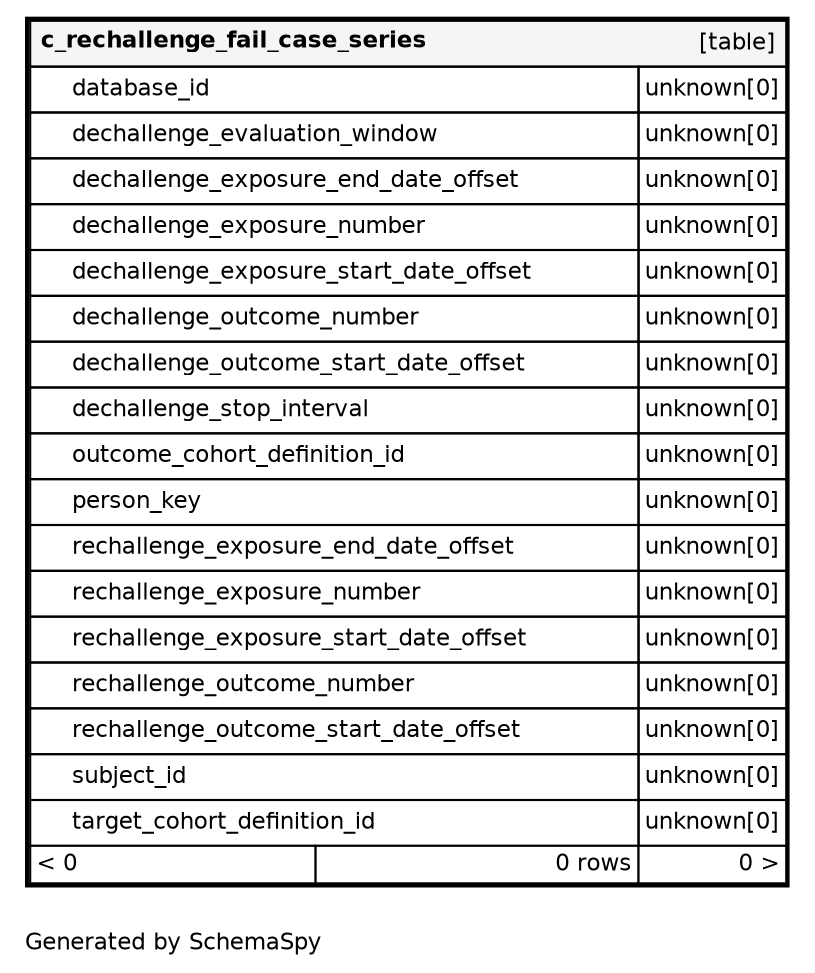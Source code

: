digraph "oneDegreeRelationshipsDiagram" {
  graph [    rankdir="RL"    bgcolor="#ffffff"    label="\nGenerated by SchemaSpy"    labeljust="l"    nodesep="0.18"    ranksep="0.46"    fontname="Helvetica"    fontsize="11"    ration="compress"  ];  node [    fontname="Helvetica"    fontsize="11"    shape="plaintext"  ];  edge [    arrowsize="0.8"  ];
  "c_rechallenge_fail_case_series" [
   label=<
    <TABLE BORDER="2" CELLBORDER="1" CELLSPACING="0" BGCOLOR="#ffffff">
      <TR><TD COLSPAN="4"  BGCOLOR="#f5f5f5"><TABLE BORDER="0" CELLSPACING="0"><TR><TD ALIGN="LEFT" FIXEDSIZE="TRUE" WIDTH="203" HEIGHT="16"><B>c_rechallenge_fail_case_series</B></TD><TD ALIGN="RIGHT">[table]</TD></TR></TABLE></TD></TR>
      <TR><TD PORT="database_id" COLSPAN="2" ALIGN="LEFT"><TABLE BORDER="0" CELLSPACING="0" ALIGN="LEFT"><TR ALIGN="LEFT"><TD ALIGN="LEFT" FIXEDSIZE="TRUE" WIDTH="15" HEIGHT="16"></TD><TD ALIGN="LEFT" FIXEDSIZE="TRUE" WIDTH="271" HEIGHT="16">database_id</TD></TR></TABLE></TD><TD PORT="database_id.type" ALIGN="LEFT">unknown[0]</TD></TR>
      <TR><TD PORT="dechallenge_evaluation_window" COLSPAN="2" ALIGN="LEFT"><TABLE BORDER="0" CELLSPACING="0" ALIGN="LEFT"><TR ALIGN="LEFT"><TD ALIGN="LEFT" FIXEDSIZE="TRUE" WIDTH="15" HEIGHT="16"></TD><TD ALIGN="LEFT" FIXEDSIZE="TRUE" WIDTH="271" HEIGHT="16">dechallenge_evaluation_window</TD></TR></TABLE></TD><TD PORT="dechallenge_evaluation_window.type" ALIGN="LEFT">unknown[0]</TD></TR>
      <TR><TD PORT="dechallenge_exposure_end_date_offset" COLSPAN="2" ALIGN="LEFT"><TABLE BORDER="0" CELLSPACING="0" ALIGN="LEFT"><TR ALIGN="LEFT"><TD ALIGN="LEFT" FIXEDSIZE="TRUE" WIDTH="15" HEIGHT="16"></TD><TD ALIGN="LEFT" FIXEDSIZE="TRUE" WIDTH="271" HEIGHT="16">dechallenge_exposure_end_date_offset</TD></TR></TABLE></TD><TD PORT="dechallenge_exposure_end_date_offset.type" ALIGN="LEFT">unknown[0]</TD></TR>
      <TR><TD PORT="dechallenge_exposure_number" COLSPAN="2" ALIGN="LEFT"><TABLE BORDER="0" CELLSPACING="0" ALIGN="LEFT"><TR ALIGN="LEFT"><TD ALIGN="LEFT" FIXEDSIZE="TRUE" WIDTH="15" HEIGHT="16"></TD><TD ALIGN="LEFT" FIXEDSIZE="TRUE" WIDTH="271" HEIGHT="16">dechallenge_exposure_number</TD></TR></TABLE></TD><TD PORT="dechallenge_exposure_number.type" ALIGN="LEFT">unknown[0]</TD></TR>
      <TR><TD PORT="dechallenge_exposure_start_date_offset" COLSPAN="2" ALIGN="LEFT"><TABLE BORDER="0" CELLSPACING="0" ALIGN="LEFT"><TR ALIGN="LEFT"><TD ALIGN="LEFT" FIXEDSIZE="TRUE" WIDTH="15" HEIGHT="16"></TD><TD ALIGN="LEFT" FIXEDSIZE="TRUE" WIDTH="271" HEIGHT="16">dechallenge_exposure_start_date_offset</TD></TR></TABLE></TD><TD PORT="dechallenge_exposure_start_date_offset.type" ALIGN="LEFT">unknown[0]</TD></TR>
      <TR><TD PORT="dechallenge_outcome_number" COLSPAN="2" ALIGN="LEFT"><TABLE BORDER="0" CELLSPACING="0" ALIGN="LEFT"><TR ALIGN="LEFT"><TD ALIGN="LEFT" FIXEDSIZE="TRUE" WIDTH="15" HEIGHT="16"></TD><TD ALIGN="LEFT" FIXEDSIZE="TRUE" WIDTH="271" HEIGHT="16">dechallenge_outcome_number</TD></TR></TABLE></TD><TD PORT="dechallenge_outcome_number.type" ALIGN="LEFT">unknown[0]</TD></TR>
      <TR><TD PORT="dechallenge_outcome_start_date_offset" COLSPAN="2" ALIGN="LEFT"><TABLE BORDER="0" CELLSPACING="0" ALIGN="LEFT"><TR ALIGN="LEFT"><TD ALIGN="LEFT" FIXEDSIZE="TRUE" WIDTH="15" HEIGHT="16"></TD><TD ALIGN="LEFT" FIXEDSIZE="TRUE" WIDTH="271" HEIGHT="16">dechallenge_outcome_start_date_offset</TD></TR></TABLE></TD><TD PORT="dechallenge_outcome_start_date_offset.type" ALIGN="LEFT">unknown[0]</TD></TR>
      <TR><TD PORT="dechallenge_stop_interval" COLSPAN="2" ALIGN="LEFT"><TABLE BORDER="0" CELLSPACING="0" ALIGN="LEFT"><TR ALIGN="LEFT"><TD ALIGN="LEFT" FIXEDSIZE="TRUE" WIDTH="15" HEIGHT="16"></TD><TD ALIGN="LEFT" FIXEDSIZE="TRUE" WIDTH="271" HEIGHT="16">dechallenge_stop_interval</TD></TR></TABLE></TD><TD PORT="dechallenge_stop_interval.type" ALIGN="LEFT">unknown[0]</TD></TR>
      <TR><TD PORT="outcome_cohort_definition_id" COLSPAN="2" ALIGN="LEFT"><TABLE BORDER="0" CELLSPACING="0" ALIGN="LEFT"><TR ALIGN="LEFT"><TD ALIGN="LEFT" FIXEDSIZE="TRUE" WIDTH="15" HEIGHT="16"></TD><TD ALIGN="LEFT" FIXEDSIZE="TRUE" WIDTH="271" HEIGHT="16">outcome_cohort_definition_id</TD></TR></TABLE></TD><TD PORT="outcome_cohort_definition_id.type" ALIGN="LEFT">unknown[0]</TD></TR>
      <TR><TD PORT="person_key" COLSPAN="2" ALIGN="LEFT"><TABLE BORDER="0" CELLSPACING="0" ALIGN="LEFT"><TR ALIGN="LEFT"><TD ALIGN="LEFT" FIXEDSIZE="TRUE" WIDTH="15" HEIGHT="16"></TD><TD ALIGN="LEFT" FIXEDSIZE="TRUE" WIDTH="271" HEIGHT="16">person_key</TD></TR></TABLE></TD><TD PORT="person_key.type" ALIGN="LEFT">unknown[0]</TD></TR>
      <TR><TD PORT="rechallenge_exposure_end_date_offset" COLSPAN="2" ALIGN="LEFT"><TABLE BORDER="0" CELLSPACING="0" ALIGN="LEFT"><TR ALIGN="LEFT"><TD ALIGN="LEFT" FIXEDSIZE="TRUE" WIDTH="15" HEIGHT="16"></TD><TD ALIGN="LEFT" FIXEDSIZE="TRUE" WIDTH="271" HEIGHT="16">rechallenge_exposure_end_date_offset</TD></TR></TABLE></TD><TD PORT="rechallenge_exposure_end_date_offset.type" ALIGN="LEFT">unknown[0]</TD></TR>
      <TR><TD PORT="rechallenge_exposure_number" COLSPAN="2" ALIGN="LEFT"><TABLE BORDER="0" CELLSPACING="0" ALIGN="LEFT"><TR ALIGN="LEFT"><TD ALIGN="LEFT" FIXEDSIZE="TRUE" WIDTH="15" HEIGHT="16"></TD><TD ALIGN="LEFT" FIXEDSIZE="TRUE" WIDTH="271" HEIGHT="16">rechallenge_exposure_number</TD></TR></TABLE></TD><TD PORT="rechallenge_exposure_number.type" ALIGN="LEFT">unknown[0]</TD></TR>
      <TR><TD PORT="rechallenge_exposure_start_date_offset" COLSPAN="2" ALIGN="LEFT"><TABLE BORDER="0" CELLSPACING="0" ALIGN="LEFT"><TR ALIGN="LEFT"><TD ALIGN="LEFT" FIXEDSIZE="TRUE" WIDTH="15" HEIGHT="16"></TD><TD ALIGN="LEFT" FIXEDSIZE="TRUE" WIDTH="271" HEIGHT="16">rechallenge_exposure_start_date_offset</TD></TR></TABLE></TD><TD PORT="rechallenge_exposure_start_date_offset.type" ALIGN="LEFT">unknown[0]</TD></TR>
      <TR><TD PORT="rechallenge_outcome_number" COLSPAN="2" ALIGN="LEFT"><TABLE BORDER="0" CELLSPACING="0" ALIGN="LEFT"><TR ALIGN="LEFT"><TD ALIGN="LEFT" FIXEDSIZE="TRUE" WIDTH="15" HEIGHT="16"></TD><TD ALIGN="LEFT" FIXEDSIZE="TRUE" WIDTH="271" HEIGHT="16">rechallenge_outcome_number</TD></TR></TABLE></TD><TD PORT="rechallenge_outcome_number.type" ALIGN="LEFT">unknown[0]</TD></TR>
      <TR><TD PORT="rechallenge_outcome_start_date_offset" COLSPAN="2" ALIGN="LEFT"><TABLE BORDER="0" CELLSPACING="0" ALIGN="LEFT"><TR ALIGN="LEFT"><TD ALIGN="LEFT" FIXEDSIZE="TRUE" WIDTH="15" HEIGHT="16"></TD><TD ALIGN="LEFT" FIXEDSIZE="TRUE" WIDTH="271" HEIGHT="16">rechallenge_outcome_start_date_offset</TD></TR></TABLE></TD><TD PORT="rechallenge_outcome_start_date_offset.type" ALIGN="LEFT">unknown[0]</TD></TR>
      <TR><TD PORT="subject_id" COLSPAN="2" ALIGN="LEFT"><TABLE BORDER="0" CELLSPACING="0" ALIGN="LEFT"><TR ALIGN="LEFT"><TD ALIGN="LEFT" FIXEDSIZE="TRUE" WIDTH="15" HEIGHT="16"></TD><TD ALIGN="LEFT" FIXEDSIZE="TRUE" WIDTH="271" HEIGHT="16">subject_id</TD></TR></TABLE></TD><TD PORT="subject_id.type" ALIGN="LEFT">unknown[0]</TD></TR>
      <TR><TD PORT="target_cohort_definition_id" COLSPAN="2" ALIGN="LEFT"><TABLE BORDER="0" CELLSPACING="0" ALIGN="LEFT"><TR ALIGN="LEFT"><TD ALIGN="LEFT" FIXEDSIZE="TRUE" WIDTH="15" HEIGHT="16"></TD><TD ALIGN="LEFT" FIXEDSIZE="TRUE" WIDTH="271" HEIGHT="16">target_cohort_definition_id</TD></TR></TABLE></TD><TD PORT="target_cohort_definition_id.type" ALIGN="LEFT">unknown[0]</TD></TR>
      <TR><TD ALIGN="LEFT" BGCOLOR="#ffffff">&lt; 0</TD><TD ALIGN="RIGHT" BGCOLOR="#ffffff">0 rows</TD><TD ALIGN="RIGHT" BGCOLOR="#ffffff">0 &gt;</TD></TR>
    </TABLE>>
    URL="../../tables/c_rechallenge_fail_case_series.html"
    target="_top"
    tooltip="c_rechallenge_fail_case_series"
  ];
}
